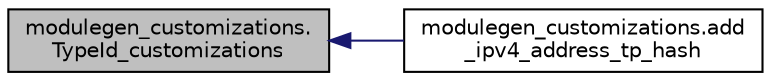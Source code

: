 digraph "modulegen_customizations.TypeId_customizations"
{
  edge [fontname="Helvetica",fontsize="10",labelfontname="Helvetica",labelfontsize="10"];
  node [fontname="Helvetica",fontsize="10",shape=record];
  rankdir="LR";
  Node1 [label="modulegen_customizations.\lTypeId_customizations",height=0.2,width=0.4,color="black", fillcolor="grey75", style="filled", fontcolor="black"];
  Node1 -> Node2 [dir="back",color="midnightblue",fontsize="10",style="solid"];
  Node2 [label="modulegen_customizations.add\l_ipv4_address_tp_hash",height=0.2,width=0.4,color="black", fillcolor="white", style="filled",URL="$d0/d84/namespacemodulegen__customizations.html#a53789676c4b3f9b31690de930793b3bf"];
}
